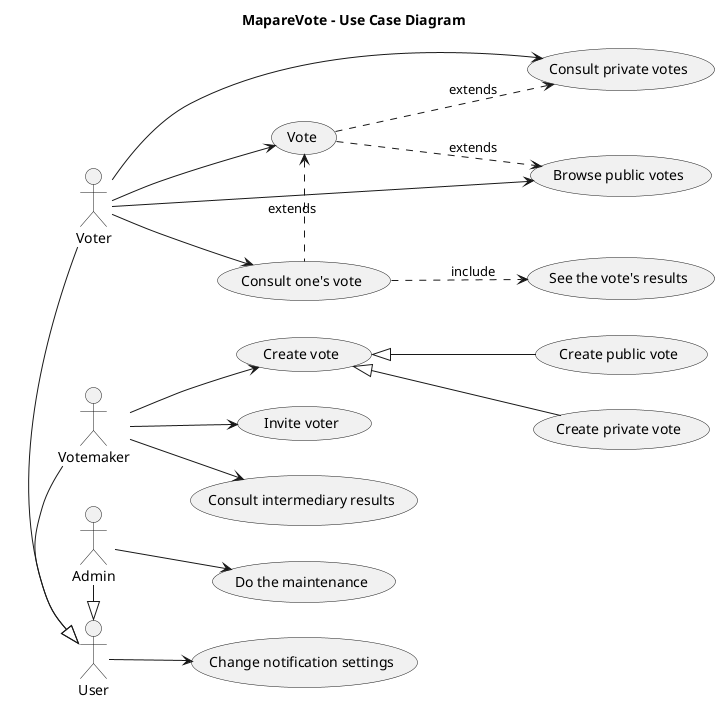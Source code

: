 @startuml

left to right direction

title  MapareVote - Use Case Diagram 

:Voter: -|> :User:
:Votemaker: -|> :User:
:Admin: -|> :User:

:Voter: --> (Vote)

:Votemaker: --> (Create vote)

(Create vote) <|-- (Create private vote)

(Create vote) <|-- (Create public vote)

:Votemaker: --> (Invite voter)

:Votemaker: --> (Consult intermediary results)

:Admin: --> (Do the maintenance)

(Vote) <. (Consult one's vote): extends

:Voter: --> (Consult one's vote)

(Consult one's vote) ..> (See the vote's results): include

Voter --> (Browse public votes)

(Vote) ..> (Browse public votes): extends

:User: --> (Change notification settings)

:Voter: --> (Consult private votes)

(Vote) ..> (Consult private votes): extends

@enduml